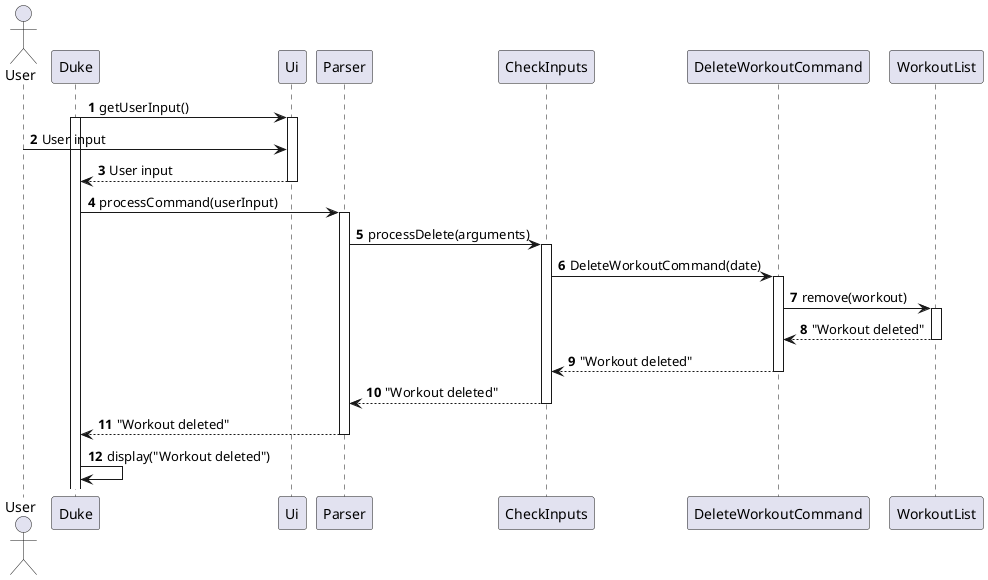 @startuml
'https://plantuml.com/sequence-diagram

autonumber
actor User
participant Duke
participant Ui
participant Parser
participant CheckInputs
participant DeleteWorkoutCommand
participant WorkoutList

Duke -> Ui: getUserInput()
activate Duke
activate Ui
User -> Ui: User input
return User input
Duke -> Parser : processCommand(userInput)
activate Parser
Parser -> CheckInputs : processDelete(arguments)
activate CheckInputs
CheckInputs -> DeleteWorkoutCommand : DeleteWorkoutCommand(date)
activate DeleteWorkoutCommand
DeleteWorkoutCommand -> WorkoutList : remove(workout)
activate WorkoutList
return "Workout deleted"
deactivate WorkoutList
DeleteWorkoutCommand --> CheckInputs : "Workout deleted"
deactivate DeleteWorkoutCommand
CheckInputs --> Parser : "Workout deleted"
deactivate CheckInputs
Parser --> Duke : "Workout deleted"
deactivate Parser
Duke -> Duke : display("Workout deleted")
@enduml